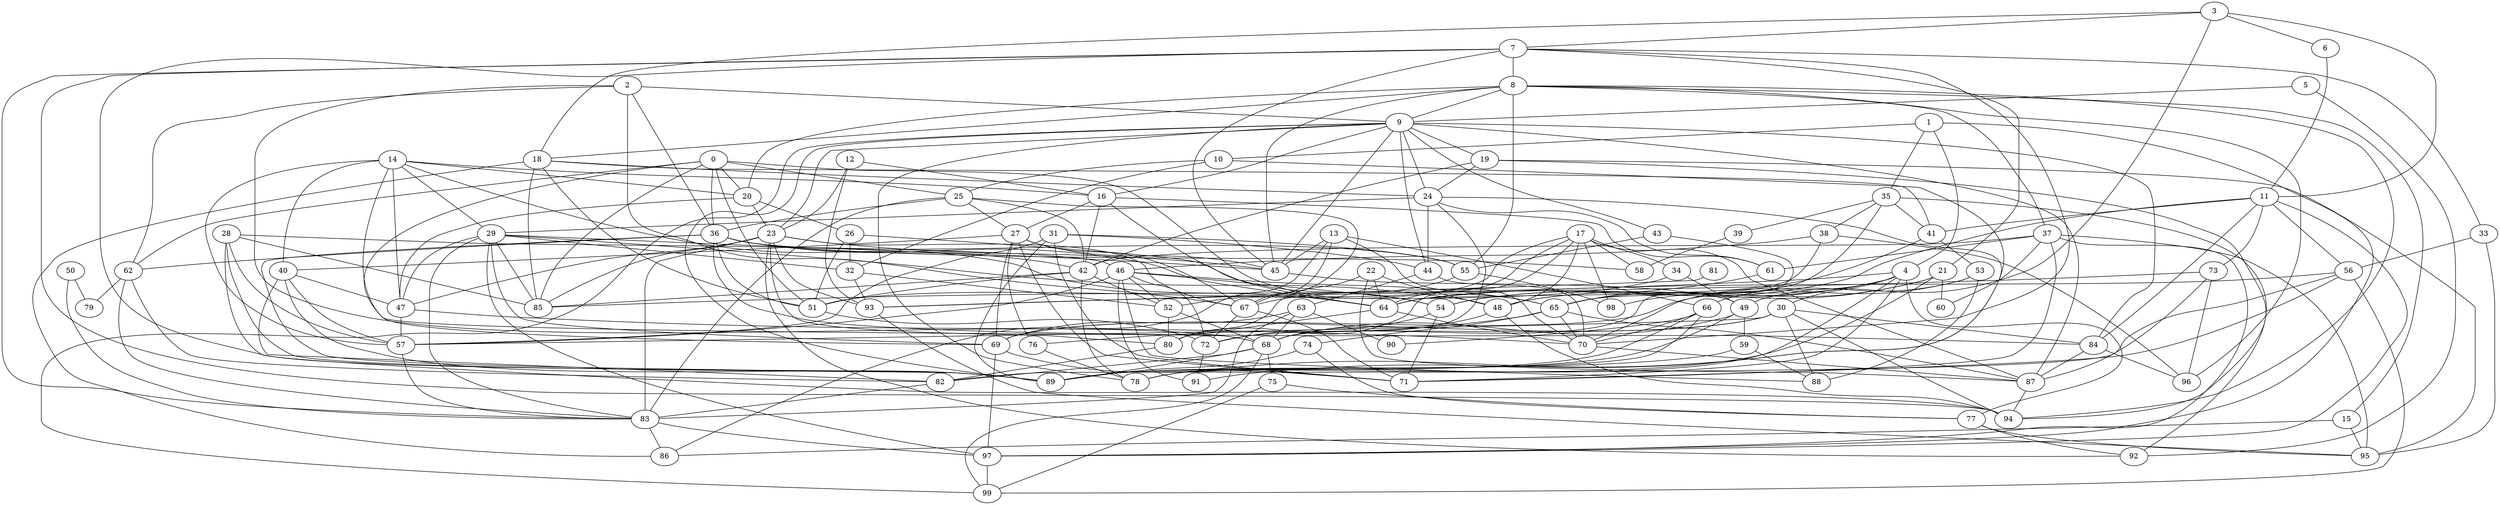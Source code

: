 strict graph "gnp_random_graph(100,0.06)" {
0;
1;
2;
3;
4;
5;
6;
7;
8;
9;
10;
11;
12;
13;
14;
15;
16;
17;
18;
19;
20;
21;
22;
23;
24;
25;
26;
27;
28;
29;
30;
31;
32;
33;
34;
35;
36;
37;
38;
39;
40;
41;
42;
43;
44;
45;
46;
47;
48;
49;
50;
51;
52;
53;
54;
55;
56;
57;
58;
59;
60;
61;
62;
63;
64;
65;
66;
67;
68;
69;
70;
71;
72;
73;
74;
75;
76;
77;
78;
79;
80;
81;
82;
83;
84;
85;
86;
87;
88;
89;
90;
91;
92;
93;
94;
95;
96;
97;
98;
99;
0 -- 65  [is_available=True, prob="0.557287983012"];
0 -- 36  [is_available=True, prob="1.0"];
0 -- 69  [is_available=True, prob="0.104144707368"];
0 -- 51  [is_available=True, prob="0.755348658567"];
0 -- 20  [is_available=True, prob="0.772759204103"];
0 -- 85  [is_available=True, prob="1.0"];
0 -- 25  [is_available=True, prob="0.337408071395"];
0 -- 62  [is_available=True, prob="0.035038952318"];
1 -- 97  [is_available=True, prob="0.776481953489"];
1 -- 10  [is_available=True, prob="1.0"];
1 -- 35  [is_available=True, prob="0.919197115839"];
1 -- 4  [is_available=True, prob="0.284478588045"];
2 -- 68  [is_available=True, prob="1.0"];
2 -- 9  [is_available=True, prob="1.0"];
2 -- 67  [is_available=True, prob="0.0122076405647"];
2 -- 36  [is_available=True, prob="0.129112225307"];
2 -- 62  [is_available=True, prob="0.591274944072"];
3 -- 49  [is_available=True, prob="0.217603904043"];
3 -- 18  [is_available=True, prob="0.833690083692"];
3 -- 11  [is_available=True, prob="0.294666361201"];
3 -- 6  [is_available=True, prob="0.372276983346"];
3 -- 7  [is_available=True, prob="0.421989424857"];
4 -- 98  [is_available=True, prob="0.00891411673337"];
4 -- 70  [is_available=True, prob="0.680666166991"];
4 -- 71  [is_available=True, prob="0.0423376486477"];
4 -- 77  [is_available=True, prob="0.654452207885"];
4 -- 78  [is_available=True, prob="0.223670085879"];
4 -- 48  [is_available=True, prob="0.158827595522"];
4 -- 85  [is_available=True, prob="1.0"];
4 -- 54  [is_available=True, prob="0.0120478577992"];
4 -- 30  [is_available=True, prob="0.699294857466"];
5 -- 9  [is_available=True, prob="1.0"];
5 -- 92  [is_available=True, prob="1.0"];
6 -- 11  [is_available=True, prob="0.169718778508"];
7 -- 33  [is_available=True, prob="0.864666857806"];
7 -- 70  [is_available=True, prob="0.341878226591"];
7 -- 8  [is_available=True, prob="1.0"];
7 -- 45  [is_available=True, prob="1.0"];
7 -- 83  [is_available=True, prob="0.989856840529"];
7 -- 21  [is_available=True, prob="1.0"];
7 -- 89  [is_available=True, prob="0.144484377444"];
7 -- 94  [is_available=True, prob="0.740819388441"];
8 -- 96  [is_available=True, prob="0.518587428197"];
8 -- 37  [is_available=True, prob="0.921290920522"];
8 -- 9  [is_available=True, prob="0.85790917062"];
8 -- 45  [is_available=True, prob="0.501330494626"];
8 -- 15  [is_available=True, prob="0.380882697009"];
8 -- 18  [is_available=True, prob="0.0656697581503"];
8 -- 20  [is_available=True, prob="0.775343791222"];
8 -- 55  [is_available=True, prob="0.642615884808"];
8 -- 94  [is_available=True, prob="0.73794483153"];
9 -- 99  [is_available=True, prob="0.206174220271"];
9 -- 43  [is_available=True, prob="0.553580449307"];
9 -- 44  [is_available=True, prob="1.0"];
9 -- 45  [is_available=True, prob="0.00633698348052"];
9 -- 78  [is_available=True, prob="0.0321025975158"];
9 -- 16  [is_available=True, prob="0.913958937542"];
9 -- 19  [is_available=True, prob="0.597747410114"];
9 -- 84  [is_available=True, prob="0.996253621305"];
9 -- 23  [is_available=True, prob="0.732914932926"];
9 -- 24  [is_available=True, prob="0.927331380357"];
9 -- 89  [is_available=True, prob="0.273500959018"];
9 -- 87  [is_available=True, prob="0.314320155038"];
10 -- 32  [is_available=True, prob="0.0604153846148"];
10 -- 78  [is_available=True, prob="0.705798832934"];
10 -- 25  [is_available=True, prob="0.0352825314145"];
11 -- 97  [is_available=True, prob="0.739799073985"];
11 -- 41  [is_available=True, prob="0.123101049894"];
11 -- 84  [is_available=True, prob="1.0"];
11 -- 54  [is_available=True, prob="1.0"];
11 -- 73  [is_available=True, prob="0.711403142034"];
11 -- 56  [is_available=True, prob="1.0"];
12 -- 16  [is_available=True, prob="1.0"];
12 -- 93  [is_available=True, prob="1.0"];
12 -- 23  [is_available=True, prob="0.836486630064"];
13 -- 66  [is_available=True, prob="1.0"];
13 -- 67  [is_available=True, prob="0.496009597822"];
13 -- 86  [is_available=True, prob="0.842152798939"];
13 -- 45  [is_available=True, prob="1.0"];
13 -- 70  [is_available=True, prob="0.459841602278"];
14 -- 64  [is_available=True, prob="1.0"];
14 -- 68  [is_available=True, prob="0.918725344807"];
14 -- 40  [is_available=True, prob="1.0"];
14 -- 47  [is_available=True, prob="1.0"];
14 -- 16  [is_available=True, prob="0.913759500885"];
14 -- 20  [is_available=True, prob="0.403613442671"];
14 -- 57  [is_available=True, prob="1.0"];
14 -- 29  [is_available=True, prob="1.0"];
15 -- 86  [is_available=True, prob="1.0"];
15 -- 95  [is_available=True, prob="0.135740117476"];
16 -- 64  [is_available=True, prob="1.0"];
16 -- 42  [is_available=True, prob="1.0"];
16 -- 27  [is_available=True, prob="0.827342055872"];
16 -- 61  [is_available=True, prob="1.0"];
17 -- 64  [is_available=True, prob="0.357978429911"];
17 -- 80  [is_available=True, prob="1.0"];
17 -- 34  [is_available=True, prob="0.355724609993"];
17 -- 98  [is_available=True, prob="0.432151763086"];
17 -- 48  [is_available=True, prob="1.0"];
17 -- 52  [is_available=True, prob="1.0"];
17 -- 87  [is_available=True, prob="1.0"];
17 -- 58  [is_available=True, prob="0.326233267932"];
18 -- 41  [is_available=True, prob="0.792289982888"];
18 -- 51  [is_available=True, prob="0.450574552546"];
18 -- 85  [is_available=True, prob="0.393279491483"];
18 -- 86  [is_available=True, prob="0.233970765413"];
18 -- 24  [is_available=True, prob="1.0"];
19 -- 24  [is_available=True, prob="0.367275668112"];
19 -- 42  [is_available=True, prob="0.98068485798"];
19 -- 94  [is_available=True, prob="1.0"];
19 -- 95  [is_available=True, prob="0.511348676752"];
20 -- 47  [is_available=True, prob="0.368525362944"];
20 -- 23  [is_available=True, prob="1.0"];
20 -- 26  [is_available=True, prob="0.720563822771"];
21 -- 48  [is_available=True, prob="0.547697410298"];
21 -- 65  [is_available=True, prob="0.91079385773"];
21 -- 60  [is_available=True, prob="0.229292545044"];
21 -- 89  [is_available=True, prob="1.0"];
22 -- 48  [is_available=True, prob="0.1474225134"];
22 -- 64  [is_available=True, prob="0.260809100013"];
22 -- 80  [is_available=True, prob="0.417626323965"];
22 -- 87  [is_available=True, prob="1.0"];
23 -- 67  [is_available=True, prob="0.818114199971"];
23 -- 45  [is_available=True, prob="0.446325590304"];
23 -- 47  [is_available=True, prob="1.0"];
23 -- 80  [is_available=True, prob="0.105812345353"];
23 -- 83  [is_available=True, prob="0.801638427832"];
23 -- 85  [is_available=True, prob="0.117472899731"];
23 -- 92  [is_available=True, prob="0.909087789998"];
23 -- 93  [is_available=True, prob="0.247948255896"];
24 -- 68  [is_available=True, prob="0.131189316285"];
24 -- 44  [is_available=True, prob="0.624458035955"];
24 -- 61  [is_available=True, prob="0.398185746197"];
24 -- 91  [is_available=True, prob="0.781617161847"];
24 -- 29  [is_available=True, prob="0.145894924496"];
25 -- 67  [is_available=True, prob="0.675794640496"];
25 -- 36  [is_available=True, prob="0.651820981138"];
25 -- 83  [is_available=True, prob="1.0"];
25 -- 27  [is_available=True, prob="1.0"];
25 -- 42  [is_available=True, prob="0.613602433204"];
26 -- 32  [is_available=True, prob="0.18544142508"];
26 -- 51  [is_available=True, prob="0.279727950748"];
26 -- 54  [is_available=True, prob="0.253280349178"];
27 -- 67  [is_available=True, prob="0.578206641151"];
27 -- 69  [is_available=True, prob="0.542373748437"];
27 -- 71  [is_available=True, prob="1.0"];
27 -- 40  [is_available=True, prob="0.0459895778788"];
27 -- 76  [is_available=True, prob="0.850991056254"];
27 -- 45  [is_available=True, prob="0.33684181127"];
28 -- 57  [is_available=True, prob="0.328974079596"];
28 -- 94  [is_available=True, prob="0.298578919059"];
28 -- 85  [is_available=True, prob="1.0"];
28 -- 46  [is_available=True, prob="0.31673757017"];
28 -- 89  [is_available=True, prob="0.535183296899"];
29 -- 32  [is_available=True, prob="1.0"];
29 -- 97  [is_available=True, prob="0.783027571036"];
29 -- 69  [is_available=True, prob="0.911821128888"];
29 -- 45  [is_available=True, prob="1.0"];
29 -- 47  [is_available=True, prob="1.0"];
29 -- 48  [is_available=True, prob="0.222595038897"];
29 -- 83  [is_available=True, prob="0.672006271409"];
29 -- 85  [is_available=True, prob="1.0"];
30 -- 69  [is_available=True, prob="1.0"];
30 -- 72  [is_available=True, prob="1.0"];
30 -- 84  [is_available=True, prob="0.776427617434"];
30 -- 88  [is_available=True, prob="0.696073263301"];
30 -- 57  [is_available=True, prob="0.897159467714"];
30 -- 94  [is_available=True, prob="0.812116942001"];
31 -- 57  [is_available=True, prob="1.0"];
31 -- 71  [is_available=True, prob="0.978752684071"];
31 -- 44  [is_available=True, prob="0.133716546956"];
31 -- 89  [is_available=True, prob="0.26834902601"];
31 -- 55  [is_available=True, prob="1.0"];
32 -- 52  [is_available=True, prob="0.417997659518"];
32 -- 93  [is_available=True, prob="0.506690493441"];
33 -- 56  [is_available=True, prob="1.0"];
33 -- 95  [is_available=True, prob="0.843279525861"];
34 -- 51  [is_available=True, prob="0.673160699406"];
34 -- 49  [is_available=True, prob="0.674582353543"];
35 -- 38  [is_available=True, prob="1.0"];
35 -- 65  [is_available=True, prob="0.881688670805"];
35 -- 41  [is_available=True, prob="0.429140850221"];
35 -- 39  [is_available=True, prob="0.329684941003"];
35 -- 92  [is_available=True, prob="0.837794353261"];
36 -- 64  [is_available=True, prob="1.0"];
36 -- 42  [is_available=True, prob="0.141460105411"];
36 -- 51  [is_available=True, prob="0.314853383588"];
36 -- 84  [is_available=True, prob="1.0"];
36 -- 89  [is_available=True, prob="0.825720088068"];
36 -- 55  [is_available=True, prob="0.253708791934"];
36 -- 58  [is_available=True, prob="0.327032236793"];
36 -- 62  [is_available=True, prob="1.0"];
37 -- 97  [is_available=True, prob="1.0"];
37 -- 71  [is_available=True, prob="1.0"];
37 -- 42  [is_available=True, prob="0.815653758535"];
37 -- 60  [is_available=True, prob="0.0209769072554"];
37 -- 61  [is_available=True, prob="0.219861338373"];
37 -- 95  [is_available=True, prob="0.935633915496"];
38 -- 64  [is_available=True, prob="1.0"];
38 -- 96  [is_available=True, prob="0.393026821447"];
38 -- 46  [is_available=True, prob="1.0"];
39 -- 58  [is_available=True, prob="0.749152101657"];
40 -- 47  [is_available=True, prob="0.560690014733"];
40 -- 82  [is_available=True, prob="0.401866079975"];
40 -- 89  [is_available=True, prob="1.0"];
40 -- 57  [is_available=True, prob="0.789857186238"];
41 -- 64  [is_available=True, prob="0.365823950322"];
41 -- 53  [is_available=True, prob="0.429833792067"];
42 -- 51  [is_available=True, prob="0.912547742649"];
42 -- 78  [is_available=True, prob="0.925054245268"];
42 -- 52  [is_available=True, prob="0.785080338055"];
42 -- 85  [is_available=True, prob="0.766911289992"];
43 -- 68  [is_available=True, prob="0.280574217978"];
43 -- 55  [is_available=True, prob="1.0"];
44 -- 63  [is_available=True, prob="1.0"];
44 -- 70  [is_available=True, prob="0.170803547952"];
45 -- 49  [is_available=True, prob="1.0"];
46 -- 65  [is_available=True, prob="1.0"];
46 -- 72  [is_available=True, prob="0.620745979618"];
46 -- 52  [is_available=True, prob="0.375594245892"];
46 -- 54  [is_available=True, prob="0.252003319992"];
46 -- 88  [is_available=True, prob="0.818765193521"];
46 -- 57  [is_available=True, prob="0.507471016412"];
46 -- 91  [is_available=True, prob="1.0"];
47 -- 70  [is_available=True, prob="0.065058129443"];
47 -- 57  [is_available=True, prob="1.0"];
48 -- 68  [is_available=True, prob="0.180045845485"];
48 -- 94  [is_available=True, prob="0.27086765096"];
49 -- 68  [is_available=True, prob="0.743850835417"];
49 -- 89  [is_available=True, prob="0.00622398578114"];
49 -- 59  [is_available=True, prob="0.9764832771"];
50 -- 83  [is_available=True, prob="1.0"];
50 -- 79  [is_available=True, prob="0.407990296917"];
51 -- 72  [is_available=True, prob="0.215983170431"];
52 -- 68  [is_available=True, prob="0.838613763053"];
52 -- 80  [is_available=True, prob="0.195201933771"];
53 -- 88  [is_available=True, prob="0.450766890918"];
53 -- 66  [is_available=True, prob="1.0"];
53 -- 69  [is_available=True, prob="1.0"];
54 -- 71  [is_available=True, prob="0.000608060515017"];
54 -- 72  [is_available=True, prob="0.983389622121"];
55 -- 98  [is_available=True, prob="0.72341816742"];
55 -- 67  [is_available=True, prob="0.391735171621"];
56 -- 64  [is_available=True, prob="1.0"];
56 -- 99  [is_available=True, prob="0.844208993312"];
56 -- 71  [is_available=True, prob="1.0"];
56 -- 82  [is_available=True, prob="1.0"];
57 -- 83  [is_available=True, prob="0.439288538342"];
59 -- 88  [is_available=True, prob="0.101216456915"];
59 -- 89  [is_available=True, prob="0.435963281666"];
61 -- 65  [is_available=True, prob="0.481402114308"];
62 -- 79  [is_available=True, prob="0.284077055661"];
62 -- 82  [is_available=True, prob="0.382132216756"];
62 -- 83  [is_available=True, prob="1.0"];
63 -- 68  [is_available=True, prob="1.0"];
63 -- 90  [is_available=True, prob="0.833474946626"];
63 -- 83  [is_available=True, prob="0.483722995129"];
63 -- 69  [is_available=True, prob="0.527776396147"];
64 -- 80  [is_available=True, prob="0.726787912585"];
64 -- 70  [is_available=True, prob="0.975641486785"];
65 -- 70  [is_available=True, prob="0.0876245071005"];
65 -- 74  [is_available=True, prob="1.0"];
65 -- 76  [is_available=True, prob="1.0"];
65 -- 87  [is_available=True, prob="0.364771024177"];
66 -- 70  [is_available=True, prob="0.289922671457"];
66 -- 78  [is_available=True, prob="1.0"];
66 -- 89  [is_available=True, prob="0.966702684698"];
66 -- 90  [is_available=True, prob="1.0"];
67 -- 71  [is_available=True, prob="0.906583118498"];
67 -- 72  [is_available=True, prob="0.511398325894"];
68 -- 75  [is_available=True, prob="0.00618433106751"];
68 -- 82  [is_available=True, prob="0.299944453868"];
68 -- 99  [is_available=True, prob="0.936933503672"];
68 -- 89  [is_available=True, prob="0.312488635181"];
69 -- 97  [is_available=True, prob="1.0"];
69 -- 71  [is_available=True, prob="0.174028174964"];
70 -- 87  [is_available=True, prob="0.892035663114"];
72 -- 91  [is_available=True, prob="0.032303398533"];
73 -- 96  [is_available=True, prob="0.711955186898"];
73 -- 93  [is_available=True, prob="0.622291400803"];
73 -- 87  [is_available=True, prob="0.0366593472173"];
74 -- 77  [is_available=True, prob="1.0"];
74 -- 89  [is_available=True, prob="0.45845662937"];
75 -- 99  [is_available=True, prob="0.3406021346"];
75 -- 77  [is_available=True, prob="1.0"];
76 -- 78  [is_available=True, prob="0.919479516472"];
77 -- 92  [is_available=True, prob="1.0"];
77 -- 95  [is_available=True, prob="0.570710910999"];
80 -- 82  [is_available=True, prob="1.0"];
81 -- 93  [is_available=True, prob="0.754682734447"];
82 -- 83  [is_available=True, prob="0.272490044692"];
83 -- 97  [is_available=True, prob="0.805931052477"];
83 -- 86  [is_available=True, prob="0.739200941365"];
84 -- 96  [is_available=True, prob="0.783946460617"];
84 -- 87  [is_available=True, prob="0.201961527246"];
87 -- 94  [is_available=True, prob="0.321544393707"];
93 -- 95  [is_available=True, prob="0.850228117707"];
97 -- 99  [is_available=True, prob="0.00867886475542"];
}
